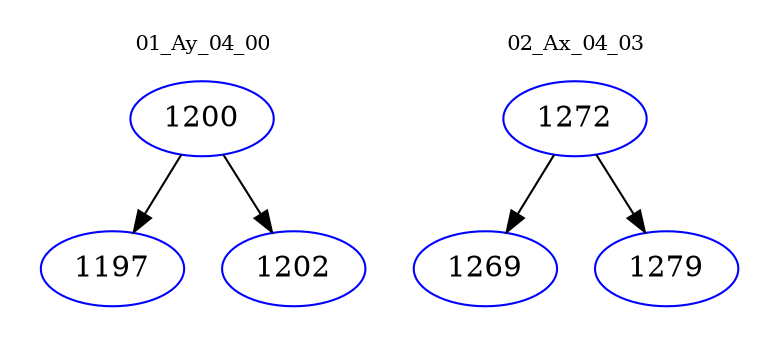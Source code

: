 digraph{
subgraph cluster_0 {
color = white
label = "01_Ay_04_00";
fontsize=10;
T0_1200 [label="1200", color="blue"]
T0_1200 -> T0_1197 [color="black"]
T0_1197 [label="1197", color="blue"]
T0_1200 -> T0_1202 [color="black"]
T0_1202 [label="1202", color="blue"]
}
subgraph cluster_1 {
color = white
label = "02_Ax_04_03";
fontsize=10;
T1_1272 [label="1272", color="blue"]
T1_1272 -> T1_1269 [color="black"]
T1_1269 [label="1269", color="blue"]
T1_1272 -> T1_1279 [color="black"]
T1_1279 [label="1279", color="blue"]
}
}
